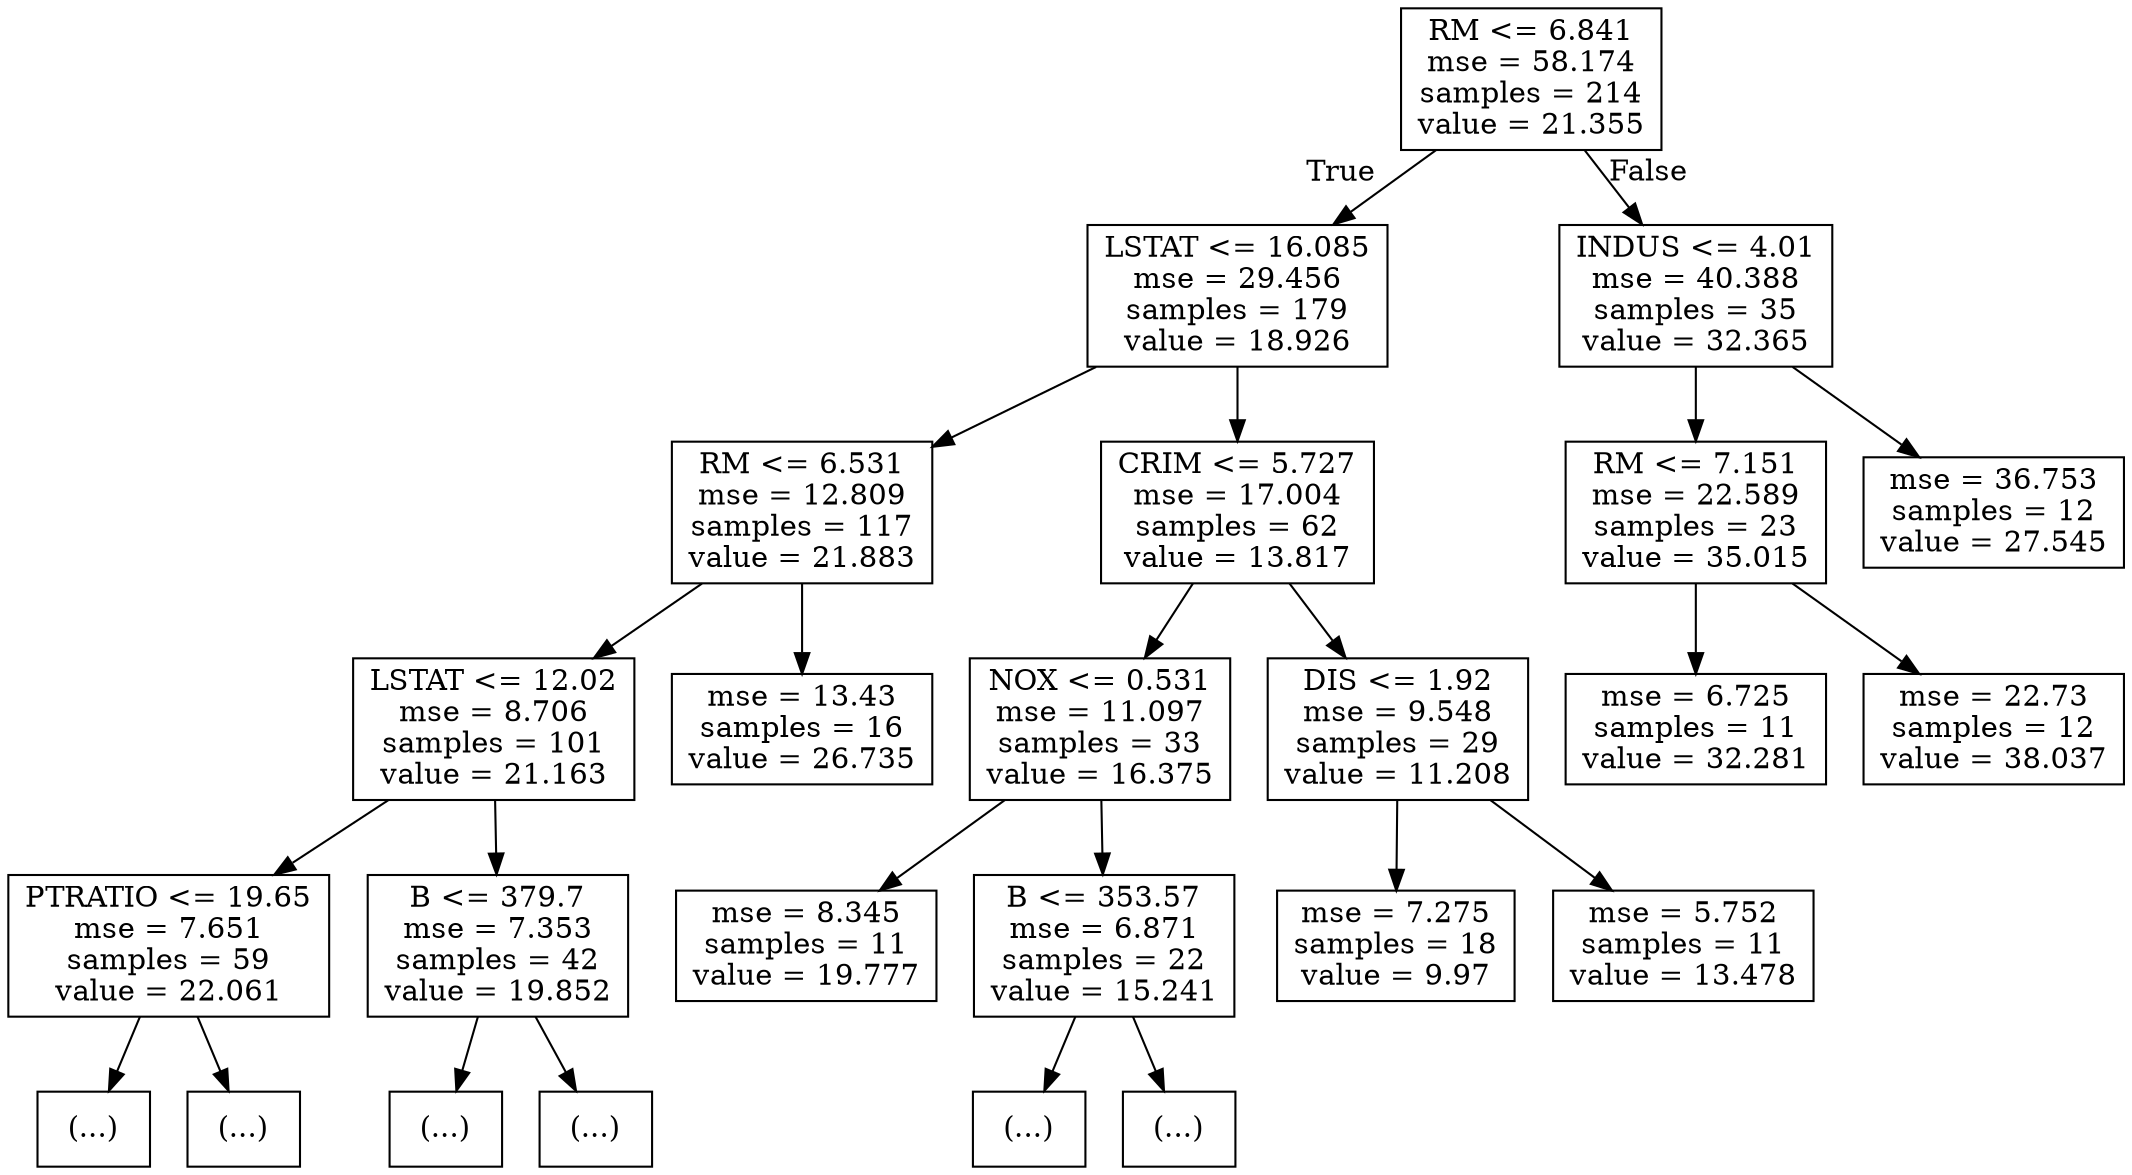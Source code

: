 digraph Tree {
node [shape=box] ;
0 [label="RM <= 6.841\nmse = 58.174\nsamples = 214\nvalue = 21.355"] ;
1 [label="LSTAT <= 16.085\nmse = 29.456\nsamples = 179\nvalue = 18.926"] ;
0 -> 1 [labeldistance=2.5, labelangle=45, headlabel="True"] ;
2 [label="RM <= 6.531\nmse = 12.809\nsamples = 117\nvalue = 21.883"] ;
1 -> 2 ;
3 [label="LSTAT <= 12.02\nmse = 8.706\nsamples = 101\nvalue = 21.163"] ;
2 -> 3 ;
4 [label="PTRATIO <= 19.65\nmse = 7.651\nsamples = 59\nvalue = 22.061"] ;
3 -> 4 ;
5 [label="(...)"] ;
4 -> 5 ;
10 [label="(...)"] ;
4 -> 10 ;
11 [label="B <= 379.7\nmse = 7.353\nsamples = 42\nvalue = 19.852"] ;
3 -> 11 ;
12 [label="(...)"] ;
11 -> 12 ;
13 [label="(...)"] ;
11 -> 13 ;
16 [label="mse = 13.43\nsamples = 16\nvalue = 26.735"] ;
2 -> 16 ;
17 [label="CRIM <= 5.727\nmse = 17.004\nsamples = 62\nvalue = 13.817"] ;
1 -> 17 ;
18 [label="NOX <= 0.531\nmse = 11.097\nsamples = 33\nvalue = 16.375"] ;
17 -> 18 ;
19 [label="mse = 8.345\nsamples = 11\nvalue = 19.777"] ;
18 -> 19 ;
20 [label="B <= 353.57\nmse = 6.871\nsamples = 22\nvalue = 15.241"] ;
18 -> 20 ;
21 [label="(...)"] ;
20 -> 21 ;
22 [label="(...)"] ;
20 -> 22 ;
23 [label="DIS <= 1.92\nmse = 9.548\nsamples = 29\nvalue = 11.208"] ;
17 -> 23 ;
24 [label="mse = 7.275\nsamples = 18\nvalue = 9.97"] ;
23 -> 24 ;
25 [label="mse = 5.752\nsamples = 11\nvalue = 13.478"] ;
23 -> 25 ;
26 [label="INDUS <= 4.01\nmse = 40.388\nsamples = 35\nvalue = 32.365"] ;
0 -> 26 [labeldistance=2.5, labelangle=-45, headlabel="False"] ;
27 [label="RM <= 7.151\nmse = 22.589\nsamples = 23\nvalue = 35.015"] ;
26 -> 27 ;
28 [label="mse = 6.725\nsamples = 11\nvalue = 32.281"] ;
27 -> 28 ;
29 [label="mse = 22.73\nsamples = 12\nvalue = 38.037"] ;
27 -> 29 ;
30 [label="mse = 36.753\nsamples = 12\nvalue = 27.545"] ;
26 -> 30 ;
}